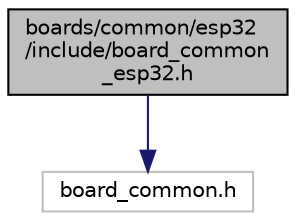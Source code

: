 digraph "boards/common/esp32/include/board_common_esp32.h"
{
 // LATEX_PDF_SIZE
  edge [fontname="Helvetica",fontsize="10",labelfontname="Helvetica",labelfontsize="10"];
  node [fontname="Helvetica",fontsize="10",shape=record];
  Node1 [label="boards/common/esp32\l/include/board_common\l_esp32.h",height=0.2,width=0.4,color="black", fillcolor="grey75", style="filled", fontcolor="black",tooltip="Board definitions that are common for all ESP32 boards."];
  Node1 -> Node2 [color="midnightblue",fontsize="10",style="solid",fontname="Helvetica"];
  Node2 [label="board_common.h",height=0.2,width=0.4,color="grey75", fillcolor="white", style="filled",tooltip=" "];
}
